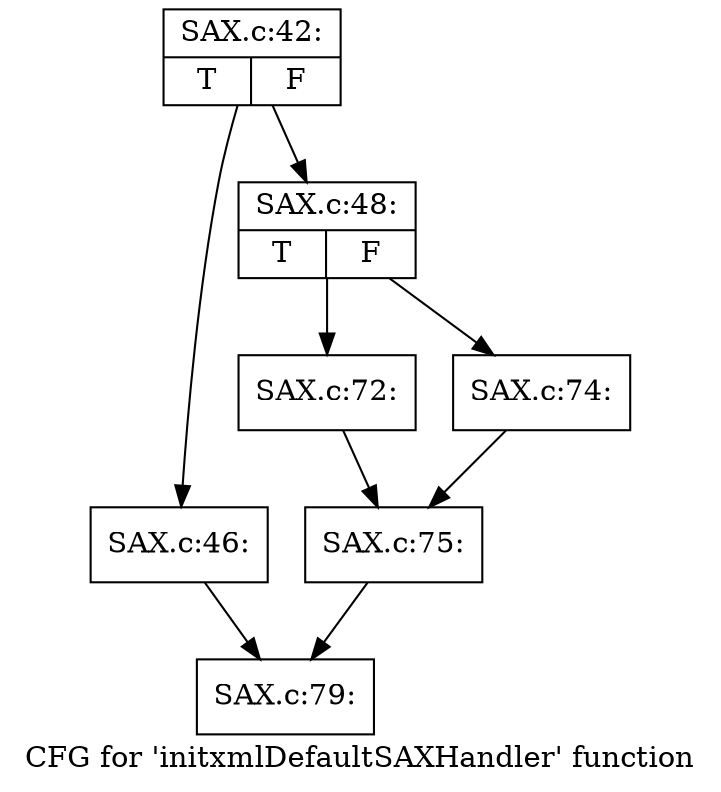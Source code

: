 digraph "CFG for 'initxmlDefaultSAXHandler' function" {
	label="CFG for 'initxmlDefaultSAXHandler' function";

	Node0x4e4e6e0 [shape=record,label="{SAX.c:42:|{<s0>T|<s1>F}}"];
	Node0x4e4e6e0 -> Node0x4e698e0;
	Node0x4e4e6e0 -> Node0x4e69930;
	Node0x4e698e0 [shape=record,label="{SAX.c:46:}"];
	Node0x4e698e0 -> Node0x4e4f220;
	Node0x4e69930 [shape=record,label="{SAX.c:48:|{<s0>T|<s1>F}}"];
	Node0x4e69930 -> Node0x4e6c7e0;
	Node0x4e69930 -> Node0x4bc8190;
	Node0x4e6c7e0 [shape=record,label="{SAX.c:72:}"];
	Node0x4e6c7e0 -> Node0x4e6a830;
	Node0x4bc8190 [shape=record,label="{SAX.c:74:}"];
	Node0x4bc8190 -> Node0x4e6a830;
	Node0x4e6a830 [shape=record,label="{SAX.c:75:}"];
	Node0x4e6a830 -> Node0x4e4f220;
	Node0x4e4f220 [shape=record,label="{SAX.c:79:}"];
}
